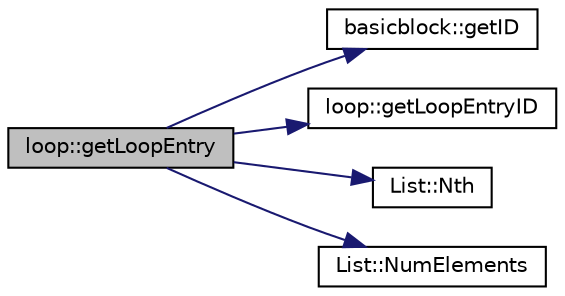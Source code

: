 digraph G
{
  edge [fontname="Helvetica",fontsize="10",labelfontname="Helvetica",labelfontsize="10"];
  node [fontname="Helvetica",fontsize="10",shape=record];
  rankdir=LR;
  Node1 [label="loop::getLoopEntry",height=0.2,width=0.4,color="black", fillcolor="grey75", style="filled" fontcolor="black"];
  Node1 -> Node2 [color="midnightblue",fontsize="10",style="solid"];
  Node2 [label="basicblock::getID",height=0.2,width=0.4,color="black", fillcolor="white", style="filled",URL="$classbasicblock.html#aff434c369968fe5fb3151d8ec00665b4"];
  Node1 -> Node3 [color="midnightblue",fontsize="10",style="solid"];
  Node3 [label="loop::getLoopEntryID",height=0.2,width=0.4,color="black", fillcolor="white", style="filled",URL="$classloop.html#a6abf8e7d6763e76673f8287fe15785d4"];
  Node1 -> Node4 [color="midnightblue",fontsize="10",style="solid"];
  Node4 [label="List::Nth",height=0.2,width=0.4,color="black", fillcolor="white", style="filled",URL="$classList.html#a5eb964816de33c85e1d46658ddf8c6c4"];
  Node1 -> Node5 [color="midnightblue",fontsize="10",style="solid"];
  Node5 [label="List::NumElements",height=0.2,width=0.4,color="black", fillcolor="white", style="filled",URL="$classList.html#ac2e9d50f703b01bf643fa6ce50837c26"];
}
